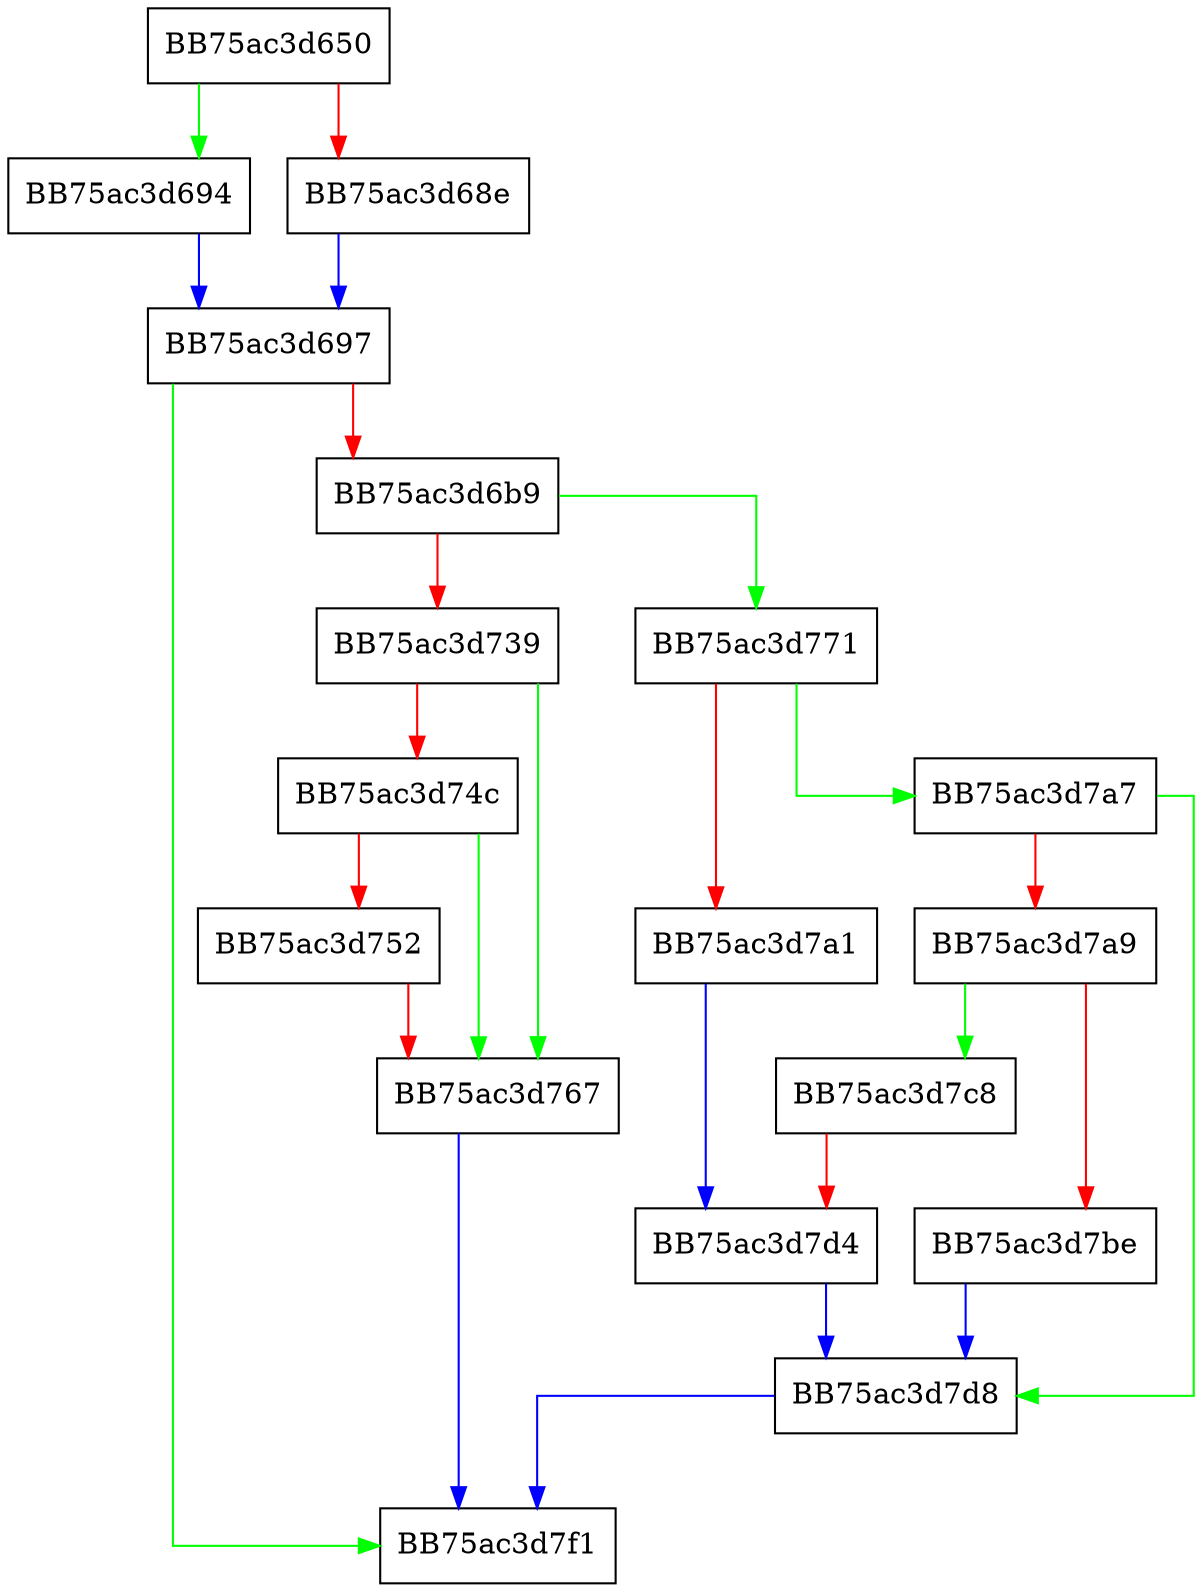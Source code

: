digraph FindFirst {
  node [shape="box"];
  graph [splines=ortho];
  BB75ac3d650 -> BB75ac3d694 [color="green"];
  BB75ac3d650 -> BB75ac3d68e [color="red"];
  BB75ac3d68e -> BB75ac3d697 [color="blue"];
  BB75ac3d694 -> BB75ac3d697 [color="blue"];
  BB75ac3d697 -> BB75ac3d7f1 [color="green"];
  BB75ac3d697 -> BB75ac3d6b9 [color="red"];
  BB75ac3d6b9 -> BB75ac3d771 [color="green"];
  BB75ac3d6b9 -> BB75ac3d739 [color="red"];
  BB75ac3d739 -> BB75ac3d767 [color="green"];
  BB75ac3d739 -> BB75ac3d74c [color="red"];
  BB75ac3d74c -> BB75ac3d767 [color="green"];
  BB75ac3d74c -> BB75ac3d752 [color="red"];
  BB75ac3d752 -> BB75ac3d767 [color="red"];
  BB75ac3d767 -> BB75ac3d7f1 [color="blue"];
  BB75ac3d771 -> BB75ac3d7a7 [color="green"];
  BB75ac3d771 -> BB75ac3d7a1 [color="red"];
  BB75ac3d7a1 -> BB75ac3d7d4 [color="blue"];
  BB75ac3d7a7 -> BB75ac3d7d8 [color="green"];
  BB75ac3d7a7 -> BB75ac3d7a9 [color="red"];
  BB75ac3d7a9 -> BB75ac3d7c8 [color="green"];
  BB75ac3d7a9 -> BB75ac3d7be [color="red"];
  BB75ac3d7be -> BB75ac3d7d8 [color="blue"];
  BB75ac3d7c8 -> BB75ac3d7d4 [color="red"];
  BB75ac3d7d4 -> BB75ac3d7d8 [color="blue"];
  BB75ac3d7d8 -> BB75ac3d7f1 [color="blue"];
}